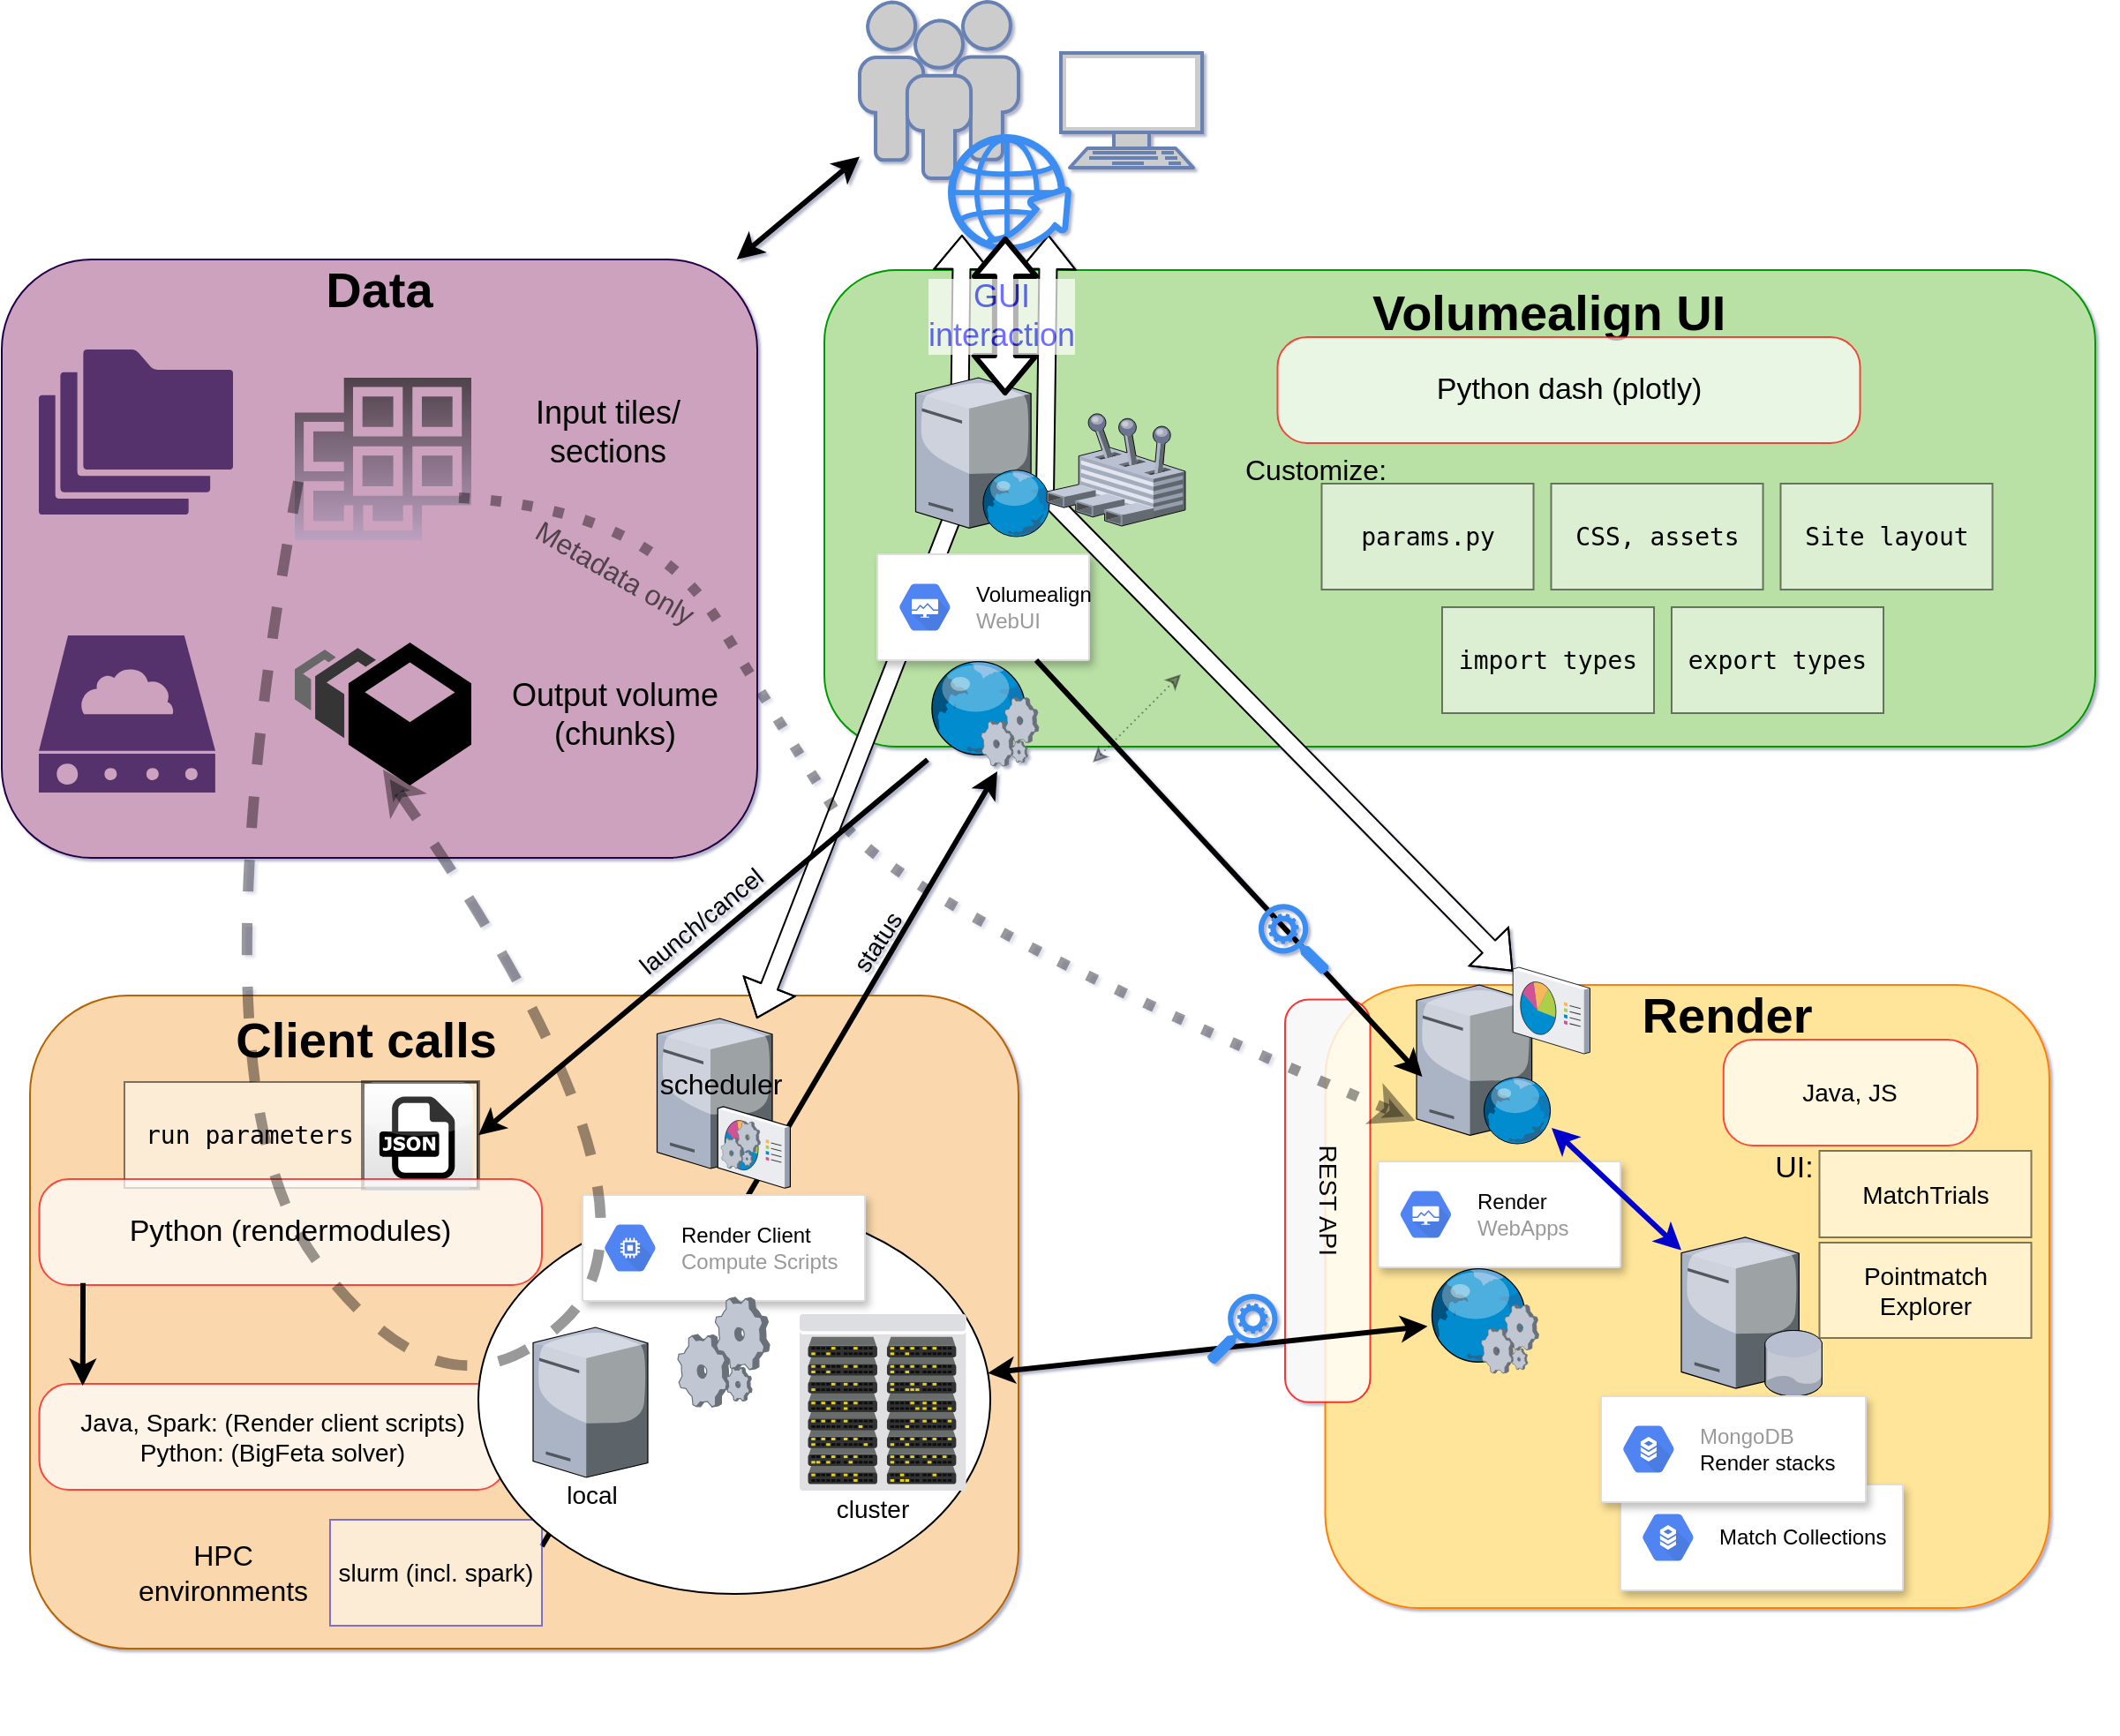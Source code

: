 <mxfile version="14.5.1" type="device"><diagram id="D8vMgsMkB-rplZWLKfx1" name="Page-1"><mxGraphModel dx="1186" dy="980" grid="0" gridSize="10" guides="1" tooltips="1" connect="1" arrows="1" fold="1" page="0" pageScale="1" pageWidth="850" pageHeight="1100" math="0" shadow="1"><root><mxCell id="0"/><mxCell id="1" parent="0"/><mxCell id="05P3TEuLgaPyhXDfoOm5-92" value="&lt;h1&gt;&amp;nbsp;&amp;nbsp;&amp;nbsp;&amp;nbsp;&amp;nbsp;&amp;nbsp;&amp;nbsp;&amp;nbsp;&amp;nbsp;&amp;nbsp;&amp;nbsp;&amp;nbsp; Volumealign UI&lt;/h1&gt;&lt;blockquote&gt;&lt;div style=&quot;font-size: 15px&quot; align=&quot;left&quot;&gt;&lt;p style=&quot;font-size: 17px&quot;&gt;&lt;br&gt;&lt;/p&gt;&lt;/div&gt;&lt;/blockquote&gt;&lt;div&gt;&lt;br&gt;&lt;/div&gt;&lt;div&gt;&lt;br&gt;&lt;/div&gt;&lt;div&gt;&lt;br&gt;&lt;/div&gt;&lt;div&gt;&lt;br&gt;&lt;/div&gt;&lt;div&gt;&lt;br&gt;&lt;/div&gt;&lt;div&gt;&lt;br&gt;&lt;/div&gt;&lt;div&gt;&lt;br&gt;&lt;/div&gt;&lt;div&gt;&lt;br&gt;&lt;/div&gt;&lt;div&gt;&lt;br&gt;&lt;/div&gt;&lt;div&gt;&lt;br&gt;&lt;/div&gt;&lt;div&gt;&lt;br&gt;&lt;/div&gt;" style="whiteSpace=wrap;html=1;fontSize=14;rounded=1;fillColor=#B9E0A5;strokeColor=#009900;" parent="1" vertex="1"><mxGeometry x="260" y="-61" width="720" height="270" as="geometry"/></mxCell><mxCell id="05P3TEuLgaPyhXDfoOm5-90" value="&lt;h1&gt;Client calls&amp;nbsp;&amp;nbsp;&amp;nbsp;&amp;nbsp;&amp;nbsp;&amp;nbsp;&amp;nbsp;&amp;nbsp;&amp;nbsp;&amp;nbsp;&amp;nbsp;&amp;nbsp;&amp;nbsp;&amp;nbsp;&amp;nbsp;&amp;nbsp;&amp;nbsp;&amp;nbsp;&amp;nbsp;&amp;nbsp;&amp;nbsp;&amp;nbsp;&amp;nbsp; &lt;br&gt;&lt;/h1&gt;&lt;div&gt;&lt;br&gt;&lt;/div&gt;&lt;div&gt;&lt;br&gt;&lt;/div&gt;&lt;div&gt;&lt;br&gt;&lt;/div&gt;&lt;div&gt;&lt;br&gt;&lt;/div&gt;&lt;div&gt;&lt;br&gt;&lt;/div&gt;&lt;div&gt;&lt;br&gt;&lt;/div&gt;&lt;div&gt;&lt;br&gt;&lt;/div&gt;&lt;div&gt;&lt;br&gt;&lt;/div&gt;&lt;div&gt;&lt;br&gt;&lt;/div&gt;&lt;div&gt;&lt;br&gt;&lt;/div&gt;&lt;div&gt;&lt;br&gt;&lt;/div&gt;&lt;div&gt;&lt;br&gt;&lt;/div&gt;&lt;div&gt;&lt;br&gt;&lt;/div&gt;&lt;div&gt;&lt;br&gt;&lt;/div&gt;&lt;div&gt;&lt;br&gt;&lt;/div&gt;&lt;div&gt;&lt;br&gt;&lt;/div&gt;&lt;div&gt;&lt;br&gt;&lt;/div&gt;&lt;div&gt;&lt;br&gt;&lt;/div&gt;&lt;div&gt;&lt;br&gt;&lt;/div&gt;" style="whiteSpace=wrap;html=1;fontSize=14;fillColor=#fad7ac;strokeColor=#b46504;rounded=1;" parent="1" vertex="1"><mxGeometry x="-190" y="350" width="560" height="370" as="geometry"/></mxCell><mxCell id="05P3TEuLgaPyhXDfoOm5-80" value="" style="shape=flexArrow;endArrow=classic;startArrow=classic;html=1;exitX=0.114;exitY=0.857;exitDx=0;exitDy=0;exitPerimeter=0;fillColor=#ffffff;" parent="1" source="05P3TEuLgaPyhXDfoOm5-55" target="05P3TEuLgaPyhXDfoOm5-22" edge="1"><mxGeometry width="50" height="50" relative="1" as="geometry"><mxPoint x="394.88" y="-44.16" as="sourcePoint"/><mxPoint x="490.821" y="210" as="targetPoint"/><Array as="points"><mxPoint x="336" y="70"/></Array></mxGeometry></mxCell><mxCell id="05P3TEuLgaPyhXDfoOm5-79" value="" style="shape=flexArrow;endArrow=classic;startArrow=classic;html=1;exitX=0.814;exitY=0.857;exitDx=0;exitDy=0;exitPerimeter=0;fillColor=#ffffff;" parent="1" source="05P3TEuLgaPyhXDfoOm5-55" target="05P3TEuLgaPyhXDfoOm5-68" edge="1"><mxGeometry width="50" height="50" relative="1" as="geometry"><mxPoint x="362.021" y="10.0" as="sourcePoint"/><mxPoint x="364.43" y="-43.628" as="targetPoint"/><Array as="points"><mxPoint x="385" y="66"/></Array></mxGeometry></mxCell><mxCell id="05P3TEuLgaPyhXDfoOm5-73" value="" style="group" parent="1" vertex="1" connectable="0"><mxGeometry x="290" width="178.48" height="220" as="geometry"/></mxCell><mxCell id="05P3TEuLgaPyhXDfoOm5-36" value="" style="group" parent="05P3TEuLgaPyhXDfoOm5-73" vertex="1" connectable="0"><mxGeometry width="120" height="220" as="geometry"/></mxCell><mxCell id="05P3TEuLgaPyhXDfoOm5-37" value="" style="group" parent="05P3TEuLgaPyhXDfoOm5-36" vertex="1" connectable="0"><mxGeometry width="120" height="160" as="geometry"/></mxCell><mxCell id="05P3TEuLgaPyhXDfoOm5-38" value="" style="verticalLabelPosition=bottom;aspect=fixed;html=1;verticalAlign=top;strokeColor=none;align=center;outlineConnect=0;shape=mxgraph.citrix.web_server;" parent="05P3TEuLgaPyhXDfoOm5-37" vertex="1"><mxGeometry x="21.75" width="76.5" height="90" as="geometry"/></mxCell><mxCell id="05P3TEuLgaPyhXDfoOm5-39" value="" style="strokeColor=#dddddd;shadow=1;strokeWidth=1;rounded=1;absoluteArcSize=1;arcSize=2;" parent="05P3TEuLgaPyhXDfoOm5-37" vertex="1"><mxGeometry y="100" width="120" height="60" as="geometry"/></mxCell><mxCell id="05P3TEuLgaPyhXDfoOm5-40" value="&lt;font color=&quot;#000000&quot;&gt;Volumealign&lt;/font&gt;&lt;br&gt;WebUI" style="dashed=0;connectable=0;html=1;fillColor=#5184F3;strokeColor=none;shape=mxgraph.gcp2.hexIcon;prIcon=cloud_deployment_manager;part=1;labelPosition=right;verticalLabelPosition=middle;align=left;verticalAlign=middle;spacingLeft=5;fontColor=#999999;fontSize=12;" parent="05P3TEuLgaPyhXDfoOm5-39" vertex="1"><mxGeometry y="0.5" width="44" height="39" relative="1" as="geometry"><mxPoint x="5" y="-19.5" as="offset"/></mxGeometry></mxCell><mxCell id="05P3TEuLgaPyhXDfoOm5-41" value="" style="verticalLabelPosition=bottom;aspect=fixed;html=1;verticalAlign=top;strokeColor=none;align=center;outlineConnect=0;shape=mxgraph.citrix.web_service;" parent="05P3TEuLgaPyhXDfoOm5-36" vertex="1"><mxGeometry x="28.5" y="160" width="63" height="60" as="geometry"/></mxCell><mxCell id="05P3TEuLgaPyhXDfoOm5-69" value="" style="verticalLabelPosition=bottom;aspect=fixed;html=1;verticalAlign=top;strokeColor=none;align=center;outlineConnect=0;shape=mxgraph.citrix.user_control;fontSize=14;" parent="05P3TEuLgaPyhXDfoOm5-73" vertex="1"><mxGeometry x="96" y="20" width="78.48" height="64" as="geometry"/></mxCell><mxCell id="05P3TEuLgaPyhXDfoOm5-77" value="" style="group" parent="1" vertex="1" connectable="0"><mxGeometry x="300" y="-190" width="174" height="118.5" as="geometry"/></mxCell><mxCell id="05P3TEuLgaPyhXDfoOm5-46" value="" style="group" parent="05P3TEuLgaPyhXDfoOm5-77" vertex="1" connectable="0"><mxGeometry width="174" height="77" as="geometry"/></mxCell><mxCell id="05P3TEuLgaPyhXDfoOm5-56" value="" style="fontColor=#0066CC;verticalAlign=top;verticalLabelPosition=bottom;labelPosition=center;align=center;html=1;outlineConnect=0;fillColor=#CCCCCC;strokeColor=#6881B3;gradientColor=none;gradientDirection=north;strokeWidth=2;shape=mxgraph.networks.terminal;" parent="05P3TEuLgaPyhXDfoOm5-46" vertex="1"><mxGeometry x="94" y="6" width="80" height="65" as="geometry"/></mxCell><mxCell id="05P3TEuLgaPyhXDfoOm5-64" value="" style="fontColor=#0066CC;verticalAlign=top;verticalLabelPosition=bottom;labelPosition=center;align=center;html=1;outlineConnect=0;fillColor=#CCCCCC;strokeColor=#6881B3;gradientColor=none;gradientDirection=north;strokeWidth=2;shape=mxgraph.networks.users;" parent="05P3TEuLgaPyhXDfoOm5-46" vertex="1"><mxGeometry x="-20" y="-23" width="90" height="100" as="geometry"/></mxCell><mxCell id="05P3TEuLgaPyhXDfoOm5-55" value="" style="html=1;aspect=fixed;strokeColor=none;shadow=0;align=center;verticalAlign=top;fillColor=#3B8DF1;shape=mxgraph.gcp2.globe_world" parent="05P3TEuLgaPyhXDfoOm5-77" vertex="1"><mxGeometry x="30" y="52" width="70" height="66.5" as="geometry"/></mxCell><mxCell id="05P3TEuLgaPyhXDfoOm5-60" value="" style="shape=flexArrow;endArrow=classic;startArrow=classic;html=1;entryX=0.463;entryY=0.872;entryDx=0;entryDy=0;entryPerimeter=0;exitX=0.662;exitY=0.111;exitDx=0;exitDy=0;exitPerimeter=0;strokeWidth=3;fillColor=#ffffff;edgeStyle=elbowEdgeStyle;" parent="1" source="05P3TEuLgaPyhXDfoOm5-38" target="05P3TEuLgaPyhXDfoOm5-55" edge="1"><mxGeometry width="50" height="50" relative="1" as="geometry"><mxPoint x="361.688" y="3.69" as="sourcePoint"/><mxPoint x="362.43" y="-53.628" as="targetPoint"/></mxGeometry></mxCell><mxCell id="05P3TEuLgaPyhXDfoOm5-83" style="edgeStyle=none;rounded=0;orthogonalLoop=1;jettySize=auto;html=1;entryX=1;entryY=0.5;entryDx=0;entryDy=0;startArrow=none;startFill=0;strokeWidth=3;fillColor=#ffffff;fontSize=14;" parent="1" source="05P3TEuLgaPyhXDfoOm5-41" target="05P3TEuLgaPyhXDfoOm5-108" edge="1"><mxGeometry relative="1" as="geometry"/></mxCell><mxCell id="05P3TEuLgaPyhXDfoOm5-84" style="edgeStyle=none;rounded=0;orthogonalLoop=1;jettySize=auto;html=1;entryX=1;entryY=0.25;entryDx=0;entryDy=0;startArrow=classic;startFill=1;strokeColor=#000000;strokeWidth=3;fillColor=#ffffff;fontSize=14;exitX=0.627;exitY=1.05;exitDx=0;exitDy=0;exitPerimeter=0;endArrow=none;endFill=0;" parent="1" source="05P3TEuLgaPyhXDfoOm5-41" target="05P3TEuLgaPyhXDfoOm5-122" edge="1"><mxGeometry relative="1" as="geometry"/></mxCell><mxCell id="05P3TEuLgaPyhXDfoOm5-86" value="launch/cancel" style="text;html=1;align=center;verticalAlign=middle;resizable=0;points=[];autosize=1;fontSize=14;rotation=-39.3;" parent="1" vertex="1"><mxGeometry x="140" y="298.16" width="100" height="20" as="geometry"/></mxCell><mxCell id="05P3TEuLgaPyhXDfoOm5-88" value="&lt;div&gt;status&lt;/div&gt;" style="text;html=1;align=center;verticalAlign=middle;resizable=0;points=[];autosize=1;fontSize=14;rotation=-56.6;" parent="1" vertex="1"><mxGeometry x="265" y="310" width="50" height="20" as="geometry"/></mxCell><mxCell id="05P3TEuLgaPyhXDfoOm5-95" value="&lt;font style=&quot;font-size: 17px&quot;&gt;Python dash (plotly)&lt;br&gt;&lt;/font&gt;" style="whiteSpace=wrap;html=1;rounded=1;fontSize=14;fillColor=#FFFFFF;opacity=70;strokeColor=#FF0000;arcSize=28;" parent="1" vertex="1"><mxGeometry x="516.75" y="-23" width="330" height="60" as="geometry"/></mxCell><mxCell id="05P3TEuLgaPyhXDfoOm5-102" value="" style="group" parent="1" vertex="1" connectable="0"><mxGeometry x="541.75" y="60" width="380" height="60" as="geometry"/></mxCell><mxCell id="05P3TEuLgaPyhXDfoOm5-97" value="&lt;pre&gt;params.py&lt;/pre&gt;" style="whiteSpace=wrap;html=1;rounded=0;fontSize=14;opacity=50;shadow=0;glass=0;sketch=0;" parent="05P3TEuLgaPyhXDfoOm5-102" vertex="1"><mxGeometry width="120" height="60" as="geometry"/></mxCell><mxCell id="05P3TEuLgaPyhXDfoOm5-98" value="&lt;pre&gt;CSS, assets&lt;/pre&gt;" style="whiteSpace=wrap;html=1;rounded=0;fontSize=14;opacity=50;shadow=0;glass=0;sketch=0;" parent="05P3TEuLgaPyhXDfoOm5-102" vertex="1"><mxGeometry x="130" width="120" height="60" as="geometry"/></mxCell><mxCell id="05P3TEuLgaPyhXDfoOm5-99" value="&lt;pre&gt;Site layout&lt;/pre&gt;" style="whiteSpace=wrap;html=1;rounded=0;fontSize=14;opacity=50;shadow=0;glass=0;sketch=0;" parent="05P3TEuLgaPyhXDfoOm5-102" vertex="1"><mxGeometry x="260" width="120" height="60" as="geometry"/></mxCell><mxCell id="05P3TEuLgaPyhXDfoOm5-103" style="edgeStyle=none;rounded=0;orthogonalLoop=1;jettySize=auto;html=1;exitX=1;exitY=0.5;exitDx=0;exitDy=0;startArrow=classic;startFill=1;endArrow=none;endFill=0;strokeColor=#000000;strokeWidth=3;fillColor=#ffffff;fontSize=14;" parent="1" source="05P3TEuLgaPyhXDfoOm5-92" target="05P3TEuLgaPyhXDfoOm5-92" edge="1"><mxGeometry relative="1" as="geometry"/></mxCell><mxCell id="05P3TEuLgaPyhXDfoOm5-104" value="" style="group" parent="1" vertex="1" connectable="0"><mxGeometry x="610" y="130" width="250" height="60" as="geometry"/></mxCell><mxCell id="05P3TEuLgaPyhXDfoOm5-100" value="&lt;pre&gt;import types&lt;/pre&gt;" style="whiteSpace=wrap;html=1;rounded=0;fontSize=14;opacity=50;shadow=0;glass=0;sketch=0;" parent="05P3TEuLgaPyhXDfoOm5-104" vertex="1"><mxGeometry width="120" height="60" as="geometry"/></mxCell><mxCell id="05P3TEuLgaPyhXDfoOm5-101" value="&lt;pre&gt;export types&lt;/pre&gt;" style="whiteSpace=wrap;html=1;rounded=0;fontSize=14;opacity=50;shadow=0;glass=0;sketch=0;" parent="05P3TEuLgaPyhXDfoOm5-104" vertex="1"><mxGeometry x="130" width="120" height="60" as="geometry"/></mxCell><mxCell id="05P3TEuLgaPyhXDfoOm5-112" value="" style="group" parent="1" vertex="1" connectable="0"><mxGeometry x="-136.5" y="399" width="200.5" height="62.4" as="geometry"/></mxCell><mxCell id="05P3TEuLgaPyhXDfoOm5-107" value="&lt;pre&gt;run parameters       &lt;/pre&gt;" style="whiteSpace=wrap;html=1;rounded=0;fontSize=14;opacity=50;shadow=0;glass=0;sketch=0;" parent="05P3TEuLgaPyhXDfoOm5-112" vertex="1"><mxGeometry width="200" height="60" as="geometry"/></mxCell><mxCell id="05P3TEuLgaPyhXDfoOm5-109" value="" style="group" parent="05P3TEuLgaPyhXDfoOm5-112" vertex="1" connectable="0"><mxGeometry x="135" width="65.5" height="62.4" as="geometry"/></mxCell><mxCell id="05P3TEuLgaPyhXDfoOm5-94" value="" style="outlineConnect=0;html=1;align=center;labelPosition=center;verticalLabelPosition=bottom;verticalAlign=top;shape=mxgraph.webicons.json;gradientColor=#DFDEDE;rounded=1;fontSize=14;perimeterSpacing=11;strokeWidth=7;shadow=0;sketch=0;strokeColor=none;" parent="05P3TEuLgaPyhXDfoOm5-109" vertex="1"><mxGeometry width="62.397" height="62.4" as="geometry"/></mxCell><mxCell id="05P3TEuLgaPyhXDfoOm5-108" value="" style="rounded=0;whiteSpace=wrap;html=1;shadow=0;glass=0;sketch=0;strokeColor=#000000;strokeWidth=2;fontSize=14;opacity=50;fillColor=none;" parent="05P3TEuLgaPyhXDfoOm5-109" vertex="1"><mxGeometry width="65.5" height="60.331" as="geometry"/></mxCell><mxCell id="05P3TEuLgaPyhXDfoOm5-117" value="&lt;font style=&quot;font-size: 17px&quot;&gt;Python (rendermodules)&lt;br&gt;&lt;/font&gt;" style="whiteSpace=wrap;html=1;rounded=1;fontSize=14;fillColor=#FFFFFF;opacity=70;strokeColor=#FF0000;arcSize=28;" parent="1" vertex="1"><mxGeometry x="-184.75" y="454" width="284.75" height="60" as="geometry"/></mxCell><mxCell id="05P3TEuLgaPyhXDfoOm5-119" value="Java, Spark:&amp;nbsp;(Render client scripts)&lt;br&gt;Python: (BigFeta solver)" style="whiteSpace=wrap;html=1;rounded=1;fontSize=14;fillColor=#FFFFFF;opacity=70;strokeColor=#FF0000;arcSize=28;" parent="1" vertex="1"><mxGeometry x="-184.75" y="570" width="264.75" height="60" as="geometry"/></mxCell><mxCell id="05P3TEuLgaPyhXDfoOm5-120" style="edgeStyle=none;rounded=0;orthogonalLoop=1;jettySize=auto;html=1;startArrow=none;startFill=0;endArrow=classic;endFill=1;strokeColor=#000000;strokeWidth=3;fillColor=#ffffff;fontSize=14;entryX=0.093;entryY=0.019;entryDx=0;entryDy=0;entryPerimeter=0;exitX=0.087;exitY=0.981;exitDx=0;exitDy=0;exitPerimeter=0;" parent="1" source="05P3TEuLgaPyhXDfoOm5-117" target="05P3TEuLgaPyhXDfoOm5-119" edge="1"><mxGeometry relative="1" as="geometry"><mxPoint x="-160" y="518" as="sourcePoint"/></mxGeometry></mxCell><mxCell id="05P3TEuLgaPyhXDfoOm5-122" value="slurm (incl. spark)" style="whiteSpace=wrap;html=1;rounded=0;fontSize=14;opacity=50;shadow=0;glass=0;sketch=0;strokeColor=#0000CC;" parent="1" vertex="1"><mxGeometry x="-20" y="647" width="120" height="60" as="geometry"/></mxCell><mxCell id="05P3TEuLgaPyhXDfoOm5-71" value="" style="group" parent="1" vertex="1" connectable="0"><mxGeometry x="64" y="363" width="336" height="402" as="geometry"/></mxCell><mxCell id="05P3TEuLgaPyhXDfoOm5-58" value="" style="ellipse;whiteSpace=wrap;html=1;" parent="05P3TEuLgaPyhXDfoOm5-71" vertex="1"><mxGeometry y="106" width="290" height="220" as="geometry"/></mxCell><mxCell id="05P3TEuLgaPyhXDfoOm5-29" value="" style="group" parent="05P3TEuLgaPyhXDfoOm5-71" vertex="1" connectable="0"><mxGeometry x="31" y="110" width="297.5" height="292" as="geometry"/></mxCell><mxCell id="05P3TEuLgaPyhXDfoOm5-33" value="" style="group" parent="05P3TEuLgaPyhXDfoOm5-29" vertex="1" connectable="0"><mxGeometry y="57.5" width="272.5" height="234.5" as="geometry"/></mxCell><mxCell id="05P3TEuLgaPyhXDfoOm5-24" value="" style="verticalLabelPosition=bottom;aspect=fixed;html=1;verticalAlign=top;strokeColor=none;align=center;outlineConnect=0;shape=mxgraph.citrix.datacenter;" parent="05P3TEuLgaPyhXDfoOm5-33" vertex="1"><mxGeometry x="151" width="94.44" height="100" as="geometry"/></mxCell><mxCell id="05P3TEuLgaPyhXDfoOm5-25" value="" style="verticalLabelPosition=bottom;aspect=fixed;html=1;verticalAlign=top;strokeColor=none;align=center;outlineConnect=0;shape=mxgraph.citrix.license_server;" parent="05P3TEuLgaPyhXDfoOm5-33" vertex="1"><mxGeometry y="7.5" width="65" height="85" as="geometry"/></mxCell><mxCell id="05P3TEuLgaPyhXDfoOm5-65" value="local" style="text;html=1;resizable=0;autosize=1;align=center;verticalAlign=middle;points=[];fillColor=none;strokeColor=none;rounded=0;fontSize=14;horizontal=1;" parent="05P3TEuLgaPyhXDfoOm5-33" vertex="1"><mxGeometry x="12.5" y="92.5" width="40" height="20" as="geometry"/></mxCell><mxCell id="05P3TEuLgaPyhXDfoOm5-66" value="cluster" style="text;html=1;resizable=0;autosize=1;align=center;verticalAlign=middle;points=[];fillColor=none;strokeColor=none;rounded=0;fontSize=14;horizontal=1;" parent="05P3TEuLgaPyhXDfoOm5-33" vertex="1"><mxGeometry x="162" y="100" width="60" height="20" as="geometry"/></mxCell><mxCell id="05P3TEuLgaPyhXDfoOm5-32" value="" style="group" parent="05P3TEuLgaPyhXDfoOm5-71" vertex="1" connectable="0"><mxGeometry x="59" width="160" height="220" as="geometry"/></mxCell><mxCell id="05P3TEuLgaPyhXDfoOm5-26" value="" style="strokeColor=#dddddd;shadow=1;strokeWidth=1;rounded=1;absoluteArcSize=1;arcSize=2;" parent="05P3TEuLgaPyhXDfoOm5-32" vertex="1"><mxGeometry y="100" width="160" height="60" as="geometry"/></mxCell><mxCell id="05P3TEuLgaPyhXDfoOm5-27" value="&lt;font color=&quot;#000000&quot;&gt;Render Client&lt;/font&gt;&lt;br&gt;Compute Scripts" style="dashed=0;connectable=0;html=1;fillColor=#5184F3;strokeColor=none;shape=mxgraph.gcp2.hexIcon;prIcon=compute_engine;part=1;labelPosition=right;verticalLabelPosition=middle;align=left;verticalAlign=middle;spacingLeft=5;fontColor=#999999;fontSize=12;" parent="05P3TEuLgaPyhXDfoOm5-26" vertex="1"><mxGeometry y="0.5" width="44" height="39" relative="1" as="geometry"><mxPoint x="5" y="-19.5" as="offset"/></mxGeometry></mxCell><mxCell id="05P3TEuLgaPyhXDfoOm5-30" value="" style="group" parent="05P3TEuLgaPyhXDfoOm5-32" vertex="1" connectable="0"><mxGeometry x="42.25" width="75.5" height="220" as="geometry"/></mxCell><mxCell id="05P3TEuLgaPyhXDfoOm5-22" value="" style="verticalLabelPosition=bottom;aspect=fixed;html=1;verticalAlign=top;strokeColor=none;align=center;outlineConnect=0;shape=mxgraph.citrix.command_center;" parent="05P3TEuLgaPyhXDfoOm5-30" vertex="1"><mxGeometry width="75.5" height="96" as="geometry"/></mxCell><mxCell id="05P3TEuLgaPyhXDfoOm5-21" value="" style="verticalLabelPosition=bottom;aspect=fixed;html=1;verticalAlign=top;strokeColor=none;align=center;outlineConnect=0;shape=mxgraph.citrix.process;" parent="05P3TEuLgaPyhXDfoOm5-30" vertex="1"><mxGeometry x="11.75" y="158" width="52" height="62" as="geometry"/></mxCell><mxCell id="05P3TEuLgaPyhXDfoOm5-127" value="scheduler" style="text;html=1;align=center;verticalAlign=middle;resizable=0;points=[];autosize=1;fontSize=16;" parent="05P3TEuLgaPyhXDfoOm5-30" vertex="1"><mxGeometry x="-4.5" y="27" width="80" height="20" as="geometry"/></mxCell><mxCell id="05P3TEuLgaPyhXDfoOm5-126" value="&lt;div style=&quot;font-size: 16px;&quot;&gt;HPC&lt;/div&gt;&lt;div style=&quot;font-size: 16px;&quot;&gt;environments&lt;/div&gt;" style="text;html=1;align=center;verticalAlign=middle;resizable=0;points=[];autosize=1;fontSize=16;" parent="1" vertex="1"><mxGeometry x="-136.5" y="657" width="110" height="40" as="geometry"/></mxCell><mxCell id="05P3TEuLgaPyhXDfoOm5-128" value="&lt;div style=&quot;font-size: 18px;&quot;&gt;GUI&lt;/div&gt;&lt;div style=&quot;font-size: 18px;&quot;&gt; interaction&lt;/div&gt;" style="text;html=1;align=center;verticalAlign=middle;resizable=0;points=[];autosize=1;fontSize=18;fontColor=#3333FF;labelBackgroundColor=#ffffff;textOpacity=70;" parent="1" vertex="1"><mxGeometry x="310" y="-60" width="100" height="50" as="geometry"/></mxCell><mxCell id="05P3TEuLgaPyhXDfoOm5-140" value="" style="group" parent="1" vertex="1" connectable="0"><mxGeometry x="-206" y="-67" width="428" height="339" as="geometry"/></mxCell><mxCell id="05P3TEuLgaPyhXDfoOm5-137" value="&lt;h1&gt;Data &lt;br&gt;&lt;/h1&gt;&lt;blockquote&gt;&lt;div style=&quot;font-size: 15px&quot; align=&quot;left&quot;&gt;&lt;p style=&quot;font-size: 17px&quot;&gt;&lt;br&gt;&lt;/p&gt;&lt;/div&gt;&lt;/blockquote&gt;&lt;div&gt;&lt;br&gt;&lt;/div&gt;&lt;div&gt;&lt;br&gt;&lt;/div&gt;&lt;div&gt;&lt;br&gt;&lt;/div&gt;&lt;div&gt;&lt;br&gt;&lt;/div&gt;&lt;div&gt;&lt;br&gt;&lt;/div&gt;&lt;div&gt;&lt;br&gt;&lt;/div&gt;&lt;div&gt;&lt;br&gt;&lt;/div&gt;&lt;div&gt;&lt;br&gt;&lt;/div&gt;&lt;div&gt;&lt;br&gt;&lt;/div&gt;&lt;div&gt;&lt;br&gt;&lt;/div&gt;&lt;div&gt;&lt;br&gt;&lt;/div&gt;&lt;div&gt;&lt;br&gt;&lt;/div&gt;&lt;div&gt;&lt;br&gt;&lt;/div&gt;&lt;div&gt;&lt;br&gt;&lt;/div&gt;&lt;div&gt;&lt;br&gt;&lt;/div&gt;&lt;div&gt;&lt;br&gt;&lt;/div&gt;" style="whiteSpace=wrap;html=1;fontSize=14;rounded=1;fillColor=#CDA2BE;strokeColor=#24004A;" parent="05P3TEuLgaPyhXDfoOm5-140" vertex="1"><mxGeometry width="428" height="339" as="geometry"/></mxCell><mxCell id="05P3TEuLgaPyhXDfoOm5-130" value="" style="html=1;aspect=fixed;strokeColor=none;shadow=0;align=center;verticalAlign=top;shape=mxgraph.gcp2.folders;rounded=0;glass=0;labelBackgroundColor=#ffffff;sketch=0;fontSize=18;fontColor=#000000;opacity=70;fillColor=#24004A;" parent="05P3TEuLgaPyhXDfoOm5-140" vertex="1"><mxGeometry x="21" y="51" width="110" height="93.5" as="geometry"/></mxCell><mxCell id="05P3TEuLgaPyhXDfoOm5-132" value="" style="html=1;aspect=fixed;strokeColor=none;shadow=0;align=center;verticalAlign=top;shape=mxgraph.gcp2.segments_2;rounded=0;glass=0;labelBackgroundColor=#ffffff;sketch=0;fontSize=18;fontColor=#000000;opacity=70;fillColor=#1A1A1A;gradientColor=#B69FC2;" parent="05P3TEuLgaPyhXDfoOm5-140" vertex="1"><mxGeometry x="166" y="67" width="100" height="92" as="geometry"/></mxCell><mxCell id="05P3TEuLgaPyhXDfoOm5-135" value="" style="html=1;aspect=fixed;strokeColor=none;shadow=0;align=center;verticalAlign=top;shape=mxgraph.gcp2.bucket_scale;rounded=0;glass=0;labelBackgroundColor=#ffffff;sketch=0;fontSize=18;fontColor=#000000;fillColor=#030303;" parent="05P3TEuLgaPyhXDfoOm5-140" vertex="1"><mxGeometry x="166" y="217" width="100" height="81" as="geometry"/></mxCell><mxCell id="05P3TEuLgaPyhXDfoOm5-136" value="" style="html=1;aspect=fixed;strokeColor=none;shadow=0;align=center;verticalAlign=top;shape=mxgraph.gcp2.cloud_server;rounded=0;glass=0;labelBackgroundColor=#ffffff;sketch=0;fontSize=18;fontColor=#000000;fillColor=#24004A;opacity=70;" parent="05P3TEuLgaPyhXDfoOm5-140" vertex="1"><mxGeometry x="21" y="213" width="100" height="89" as="geometry"/></mxCell><mxCell id="05P3TEuLgaPyhXDfoOm5-138" value="&lt;div&gt;Input tiles/&lt;/div&gt;&lt;div&gt;sections&lt;/div&gt;" style="text;html=1;align=center;verticalAlign=middle;resizable=0;points=[];autosize=1;fontSize=18;fontColor=#000000;" parent="05P3TEuLgaPyhXDfoOm5-140" vertex="1"><mxGeometry x="297" y="73.75" width="92" height="48" as="geometry"/></mxCell><mxCell id="05P3TEuLgaPyhXDfoOm5-139" value="&lt;div&gt;Output volume&lt;/div&gt;&lt;div&gt;(chunks)&lt;/div&gt;" style="text;html=1;align=center;verticalAlign=middle;resizable=0;points=[];autosize=1;fontSize=18;fontColor=#000000;" parent="05P3TEuLgaPyhXDfoOm5-140" vertex="1"><mxGeometry x="283" y="233.5" width="127" height="48" as="geometry"/></mxCell><mxCell id="05P3TEuLgaPyhXDfoOm5-141" value="" style="curved=1;endArrow=classic;html=1;strokeColor=#000000;strokeWidth=6;fillColor=#ffffff;fontSize=18;fontColor=#000000;exitX=0.02;exitY=0.639;exitDx=0;exitDy=0;exitPerimeter=0;entryX=0.5;entryY=0.889;entryDx=0;entryDy=0;entryPerimeter=0;dashed=1;endSize=6;targetPerimeterSpacing=1;sourcePerimeterSpacing=5;opacity=40;" parent="05P3TEuLgaPyhXDfoOm5-140" source="05P3TEuLgaPyhXDfoOm5-132" target="05P3TEuLgaPyhXDfoOm5-135" edge="1"><mxGeometry width="50" height="50" relative="1" as="geometry"><mxPoint x="-87" y="-83" as="sourcePoint"/><mxPoint x="8" as="targetPoint"/><Array as="points"><mxPoint x="105" y="469"/><mxPoint x="252" y="666"/><mxPoint x="387" y="535"/></Array></mxGeometry></mxCell><mxCell id="05P3TEuLgaPyhXDfoOm5-148" value="" style="endArrow=classic;startArrow=classic;html=1;dashed=1;dashPattern=1 2;fontSize=16;fontColor=#1A1A1A;opacity=40;" parent="1" edge="1"><mxGeometry width="50" height="50" relative="1" as="geometry"><mxPoint x="412" y="218" as="sourcePoint"/><mxPoint x="462" y="168" as="targetPoint"/></mxGeometry></mxCell><mxCell id="05P3TEuLgaPyhXDfoOm5-149" style="orthogonalLoop=1;jettySize=auto;html=1;fontSize=16;fontColor=#1A1A1A;rounded=0;strokeWidth=3;startArrow=classic;startFill=1;" parent="1" source="05P3TEuLgaPyhXDfoOm5-64" target="05P3TEuLgaPyhXDfoOm5-137" edge="1"><mxGeometry relative="1" as="geometry"/></mxCell><mxCell id="05P3TEuLgaPyhXDfoOm5-151" value="" style="group" parent="1" vertex="1" connectable="0"><mxGeometry x="521" y="344" width="433" height="353" as="geometry"/></mxCell><mxCell id="05P3TEuLgaPyhXDfoOm5-91" value="&lt;h1 align=&quot;right&quot;&gt;Render &amp;nbsp;&amp;nbsp; &amp;nbsp;&amp;nbsp;&amp;nbsp;&amp;nbsp;&amp;nbsp;&amp;nbsp;&amp;nbsp;&amp;nbsp;&amp;nbsp;&amp;nbsp;&amp;nbsp;&amp;nbsp;&amp;nbsp; &lt;br&gt;&lt;/h1&gt;&lt;div align=&quot;right&quot;&gt;&lt;br&gt;&lt;/div&gt;&lt;div align=&quot;right&quot;&gt;&lt;br&gt;&lt;/div&gt;&lt;div align=&quot;right&quot;&gt;&lt;br&gt;&lt;/div&gt;&lt;div align=&quot;right&quot;&gt;&lt;br&gt;&lt;/div&gt;&lt;div align=&quot;right&quot;&gt;&lt;br&gt;&lt;/div&gt;&lt;div align=&quot;right&quot;&gt;&lt;br&gt;&lt;/div&gt;&lt;div align=&quot;right&quot;&gt;&lt;br&gt;&lt;/div&gt;&lt;div align=&quot;right&quot;&gt;&lt;br&gt;&lt;/div&gt;&lt;div align=&quot;right&quot;&gt;&lt;br&gt;&lt;/div&gt;&lt;div align=&quot;right&quot;&gt;&lt;br&gt;&lt;/div&gt;&lt;div align=&quot;right&quot;&gt;&lt;br&gt;&lt;/div&gt;&lt;div align=&quot;right&quot;&gt;&lt;br&gt;&lt;/div&gt;&lt;div align=&quot;right&quot;&gt;&lt;br&gt;&lt;/div&gt;&lt;div align=&quot;right&quot;&gt;&lt;br&gt;&lt;/div&gt;&lt;div align=&quot;right&quot;&gt;&lt;br&gt;&lt;/div&gt;&lt;div align=&quot;right&quot;&gt;&lt;br&gt;&lt;/div&gt;&lt;div align=&quot;right&quot;&gt;&lt;br&gt;&lt;/div&gt;&lt;div align=&quot;right&quot;&gt;&lt;br&gt;&lt;/div&gt;&amp;nbsp;&amp;nbsp; " style="whiteSpace=wrap;html=1;fontSize=14;rounded=1;fillColor=#FFE599;strokeColor=#FF8000;align=right;" parent="05P3TEuLgaPyhXDfoOm5-151" vertex="1"><mxGeometry x="22.75" width="410.25" height="353" as="geometry"/></mxCell><mxCell id="05P3TEuLgaPyhXDfoOm5-20" value="" style="group" parent="05P3TEuLgaPyhXDfoOm5-151" vertex="1" connectable="0"><mxGeometry x="179" y="143" width="171" height="200" as="geometry"/></mxCell><mxCell id="05P3TEuLgaPyhXDfoOm5-9" value="" style="verticalLabelPosition=bottom;aspect=fixed;html=1;verticalAlign=top;strokeColor=none;align=center;outlineConnect=0;shape=mxgraph.citrix.database_server;" parent="05P3TEuLgaPyhXDfoOm5-20" vertex="1"><mxGeometry x="45.5" width="80" height="90" as="geometry"/></mxCell><mxCell id="05P3TEuLgaPyhXDfoOm5-11" value="" style="group" parent="05P3TEuLgaPyhXDfoOm5-20" vertex="1" connectable="0"><mxGeometry y="90" width="171" height="110" as="geometry"/></mxCell><mxCell id="05P3TEuLgaPyhXDfoOm5-7" value="" style="strokeColor=#dddddd;shadow=1;strokeWidth=1;rounded=1;absoluteArcSize=1;arcSize=2;" parent="05P3TEuLgaPyhXDfoOm5-11" vertex="1"><mxGeometry x="11" y="50" width="160" height="60" as="geometry"/></mxCell><mxCell id="05P3TEuLgaPyhXDfoOm5-8" value="&lt;font color=&quot;#000000&quot;&gt;Match Collections&lt;br&gt;&lt;/font&gt;" style="dashed=0;connectable=0;html=1;fillColor=#5184F3;strokeColor=none;shape=mxgraph.gcp2.hexIcon;prIcon=cloud_sql;part=1;labelPosition=right;verticalLabelPosition=middle;align=left;verticalAlign=middle;spacingLeft=5;fontColor=#999999;fontSize=12;" parent="05P3TEuLgaPyhXDfoOm5-7" vertex="1"><mxGeometry y="0.5" width="44" height="39" relative="1" as="geometry"><mxPoint x="5" y="-19.5" as="offset"/></mxGeometry></mxCell><mxCell id="05P3TEuLgaPyhXDfoOm5-5" value="" style="strokeColor=#dddddd;shadow=1;strokeWidth=1;rounded=1;absoluteArcSize=1;arcSize=2;" parent="05P3TEuLgaPyhXDfoOm5-11" vertex="1"><mxGeometry width="150" height="60" as="geometry"/></mxCell><mxCell id="05P3TEuLgaPyhXDfoOm5-6" value="MongoDB&lt;br&gt;&lt;font color=&quot;#000000&quot;&gt;Render stacks&lt;/font&gt;" style="dashed=0;connectable=0;html=1;fillColor=#5184F3;strokeColor=none;shape=mxgraph.gcp2.hexIcon;prIcon=cloud_sql;part=1;labelPosition=right;verticalLabelPosition=middle;align=left;verticalAlign=middle;spacingLeft=5;fontColor=#999999;fontSize=12;" parent="05P3TEuLgaPyhXDfoOm5-5" vertex="1"><mxGeometry y="0.5" width="44" height="39" relative="1" as="geometry"><mxPoint x="5" y="-19.5" as="offset"/></mxGeometry></mxCell><mxCell id="05P3TEuLgaPyhXDfoOm5-28" value="" style="group" parent="05P3TEuLgaPyhXDfoOm5-151" vertex="1" connectable="0"><mxGeometry x="52.75" width="137.25" height="220" as="geometry"/></mxCell><mxCell id="05P3TEuLgaPyhXDfoOm5-19" value="" style="group" parent="05P3TEuLgaPyhXDfoOm5-28" vertex="1" connectable="0"><mxGeometry width="137.25" height="160" as="geometry"/></mxCell><mxCell id="05P3TEuLgaPyhXDfoOm5-12" value="" style="verticalLabelPosition=bottom;aspect=fixed;html=1;verticalAlign=top;strokeColor=none;align=center;outlineConnect=0;shape=mxgraph.citrix.web_server;" parent="05P3TEuLgaPyhXDfoOm5-19" vertex="1"><mxGeometry x="21.75" width="76.5" height="90" as="geometry"/></mxCell><mxCell id="05P3TEuLgaPyhXDfoOm5-17" value="" style="strokeColor=#dddddd;shadow=1;strokeWidth=1;rounded=1;absoluteArcSize=1;arcSize=2;" parent="05P3TEuLgaPyhXDfoOm5-19" vertex="1"><mxGeometry y="100" width="137.25" height="60" as="geometry"/></mxCell><mxCell id="05P3TEuLgaPyhXDfoOm5-18" value="&lt;font color=&quot;#000000&quot;&gt;Render&lt;/font&gt;&lt;br&gt;WebApps" style="dashed=0;connectable=0;html=1;fillColor=#5184F3;strokeColor=none;shape=mxgraph.gcp2.hexIcon;prIcon=cloud_deployment_manager;part=1;labelPosition=right;verticalLabelPosition=middle;align=left;verticalAlign=middle;spacingLeft=5;fontColor=#999999;fontSize=12;" parent="05P3TEuLgaPyhXDfoOm5-17" vertex="1"><mxGeometry y="0.5" width="44" height="39" relative="1" as="geometry"><mxPoint x="5" y="-19.5" as="offset"/></mxGeometry></mxCell><mxCell id="05P3TEuLgaPyhXDfoOm5-68" value="" style="verticalLabelPosition=bottom;aspect=fixed;html=1;verticalAlign=top;strokeColor=none;align=center;outlineConnect=0;shape=mxgraph.citrix.reporting;fontSize=14;" parent="05P3TEuLgaPyhXDfoOm5-19" vertex="1"><mxGeometry x="76.33" y="-10" width="43.67" height="49" as="geometry"/></mxCell><mxCell id="05P3TEuLgaPyhXDfoOm5-23" value="" style="verticalLabelPosition=bottom;aspect=fixed;html=1;verticalAlign=top;strokeColor=none;align=center;outlineConnect=0;shape=mxgraph.citrix.web_service;" parent="05P3TEuLgaPyhXDfoOm5-28" vertex="1"><mxGeometry x="28" y="160" width="63" height="60" as="geometry"/></mxCell><mxCell id="05P3TEuLgaPyhXDfoOm5-59" value="" style="endArrow=classic;startArrow=classic;html=1;rounded=0;fontSize=14;strokeWidth=3;fillColor=#ffffff;startFill=1;strokeColor=#0000CC;" parent="05P3TEuLgaPyhXDfoOm5-151" source="05P3TEuLgaPyhXDfoOm5-12" target="05P3TEuLgaPyhXDfoOm5-9" edge="1"><mxGeometry width="50" height="50" relative="1" as="geometry"><mxPoint x="-85.25" y="80" as="sourcePoint"/><mxPoint x="-35.25" y="30" as="targetPoint"/></mxGeometry></mxCell><mxCell id="05P3TEuLgaPyhXDfoOm5-96" value="Java, JS&lt;font style=&quot;font-size: 17px&quot;&gt;&lt;br&gt;&lt;/font&gt;" style="whiteSpace=wrap;html=1;rounded=1;fontSize=14;fillColor=#FFFFFF;opacity=70;strokeColor=#FF0000;arcSize=28;" parent="05P3TEuLgaPyhXDfoOm5-151" vertex="1"><mxGeometry x="248.38" y="31" width="143.75" height="60" as="geometry"/></mxCell><mxCell id="05P3TEuLgaPyhXDfoOm5-115" value="REST API" style="whiteSpace=wrap;html=1;rounded=1;fontSize=14;fillColor=#FFFFFF;opacity=80;strokeColor=#FF0000;arcSize=28;rotation=90;" parent="05P3TEuLgaPyhXDfoOm5-151" vertex="1"><mxGeometry x="-89.97" y="98.16" width="228.19" height="48.25" as="geometry"/></mxCell><mxCell id="05P3TEuLgaPyhXDfoOm5-123" value="Pointmatch Explorer" style="whiteSpace=wrap;html=1;rounded=0;fontSize=14;opacity=50;shadow=0;glass=0;sketch=0;" parent="05P3TEuLgaPyhXDfoOm5-151" vertex="1"><mxGeometry x="302.75" y="146" width="120" height="54" as="geometry"/></mxCell><mxCell id="05P3TEuLgaPyhXDfoOm5-124" value="MatchTrials" style="whiteSpace=wrap;html=1;rounded=0;fontSize=14;opacity=50;shadow=0;glass=0;sketch=0;" parent="05P3TEuLgaPyhXDfoOm5-151" vertex="1"><mxGeometry x="302.75" y="94" width="120" height="49" as="geometry"/></mxCell><mxCell id="05P3TEuLgaPyhXDfoOm5-125" value="UI:" style="text;html=1;align=center;verticalAlign=middle;resizable=0;points=[];autosize=1;fontSize=17;" parent="05P3TEuLgaPyhXDfoOm5-151" vertex="1"><mxGeometry x="267.75" y="89" width="40" height="30" as="geometry"/></mxCell><mxCell id="05P3TEuLgaPyhXDfoOm5-74" style="rounded=0;orthogonalLoop=1;jettySize=auto;html=1;startArrow=none;startFill=0;fontSize=14;exitX=0.75;exitY=1;exitDx=0;exitDy=0;strokeWidth=3;fillColor=#ffffff;entryX=0.042;entryY=0.578;entryDx=0;entryDy=0;entryPerimeter=0;" parent="1" source="05P3TEuLgaPyhXDfoOm5-39" target="05P3TEuLgaPyhXDfoOm5-12" edge="1"><mxGeometry relative="1" as="geometry"/></mxCell><mxCell id="05P3TEuLgaPyhXDfoOm5-81" style="rounded=0;orthogonalLoop=1;jettySize=auto;html=1;startArrow=classic;startFill=1;strokeWidth=3;fillColor=#ffffff;fontSize=14;" parent="1" source="05P3TEuLgaPyhXDfoOm5-58" target="05P3TEuLgaPyhXDfoOm5-23" edge="1"><mxGeometry relative="1" as="geometry"/></mxCell><mxCell id="05P3TEuLgaPyhXDfoOm5-52" value="" style="html=1;aspect=fixed;strokeColor=none;shadow=0;align=center;verticalAlign=top;fillColor=#3B8DF1;shape=mxgraph.gcp2.search_api" parent="1" vertex="1"><mxGeometry x="506" y="298.16" width="40" height="40" as="geometry"/></mxCell><mxCell id="05P3TEuLgaPyhXDfoOm5-76" value="" style="html=1;aspect=fixed;strokeColor=none;shadow=0;align=center;verticalAlign=top;fillColor=#3B8DF1;shape=mxgraph.gcp2.search_api;flipH=1;" parent="1" vertex="1"><mxGeometry x="476.75" y="519" width="40" height="40" as="geometry"/></mxCell><mxCell id="05P3TEuLgaPyhXDfoOm5-144" value="" style="curved=1;endArrow=classic;html=1;strokeColor=#000000;strokeWidth=6;fillColor=#ffffff;fontSize=18;fontColor=#000000;exitX=0.93;exitY=0.739;exitDx=0;exitDy=0;exitPerimeter=0;dashed=1;endSize=6;targetPerimeterSpacing=1;sourcePerimeterSpacing=5;opacity=40;entryX=-0.01;entryY=0.856;entryDx=0;entryDy=0;entryPerimeter=0;dashPattern=1 2;" parent="1" source="05P3TEuLgaPyhXDfoOm5-132" target="05P3TEuLgaPyhXDfoOm5-12" edge="1"><mxGeometry width="50" height="50" relative="1" as="geometry"><mxPoint x="-234" y="1.788" as="sourcePoint"/><mxPoint x="-186" y="165.009" as="targetPoint"/><Array as="points"><mxPoint x="161" y="74"/><mxPoint x="239" y="203"/><mxPoint x="299" y="297"/></Array></mxGeometry></mxCell><mxCell id="05P3TEuLgaPyhXDfoOm5-147" value="&lt;div style=&quot;font-size: 16px;&quot;&gt;Metadata only&lt;/div&gt;" style="edgeLabel;html=1;align=center;verticalAlign=middle;resizable=0;points=[];labelBackgroundColor=none;fontSize=16;fontColor=#1A1A1A;textOpacity=70;rotation=30;" parent="05P3TEuLgaPyhXDfoOm5-144" vertex="1" connectable="0"><mxGeometry x="-0.792" y="-6" relative="1" as="geometry"><mxPoint x="16.28" y="32.04" as="offset"/></mxGeometry></mxCell><mxCell id="05P3TEuLgaPyhXDfoOm5-152" value="Customize:" style="text;html=1;align=center;verticalAlign=middle;resizable=0;points=[];autosize=1;fontSize=16;" parent="1" vertex="1"><mxGeometry x="493" y="40" width="90" height="23" as="geometry"/></mxCell></root></mxGraphModel></diagram></mxfile>